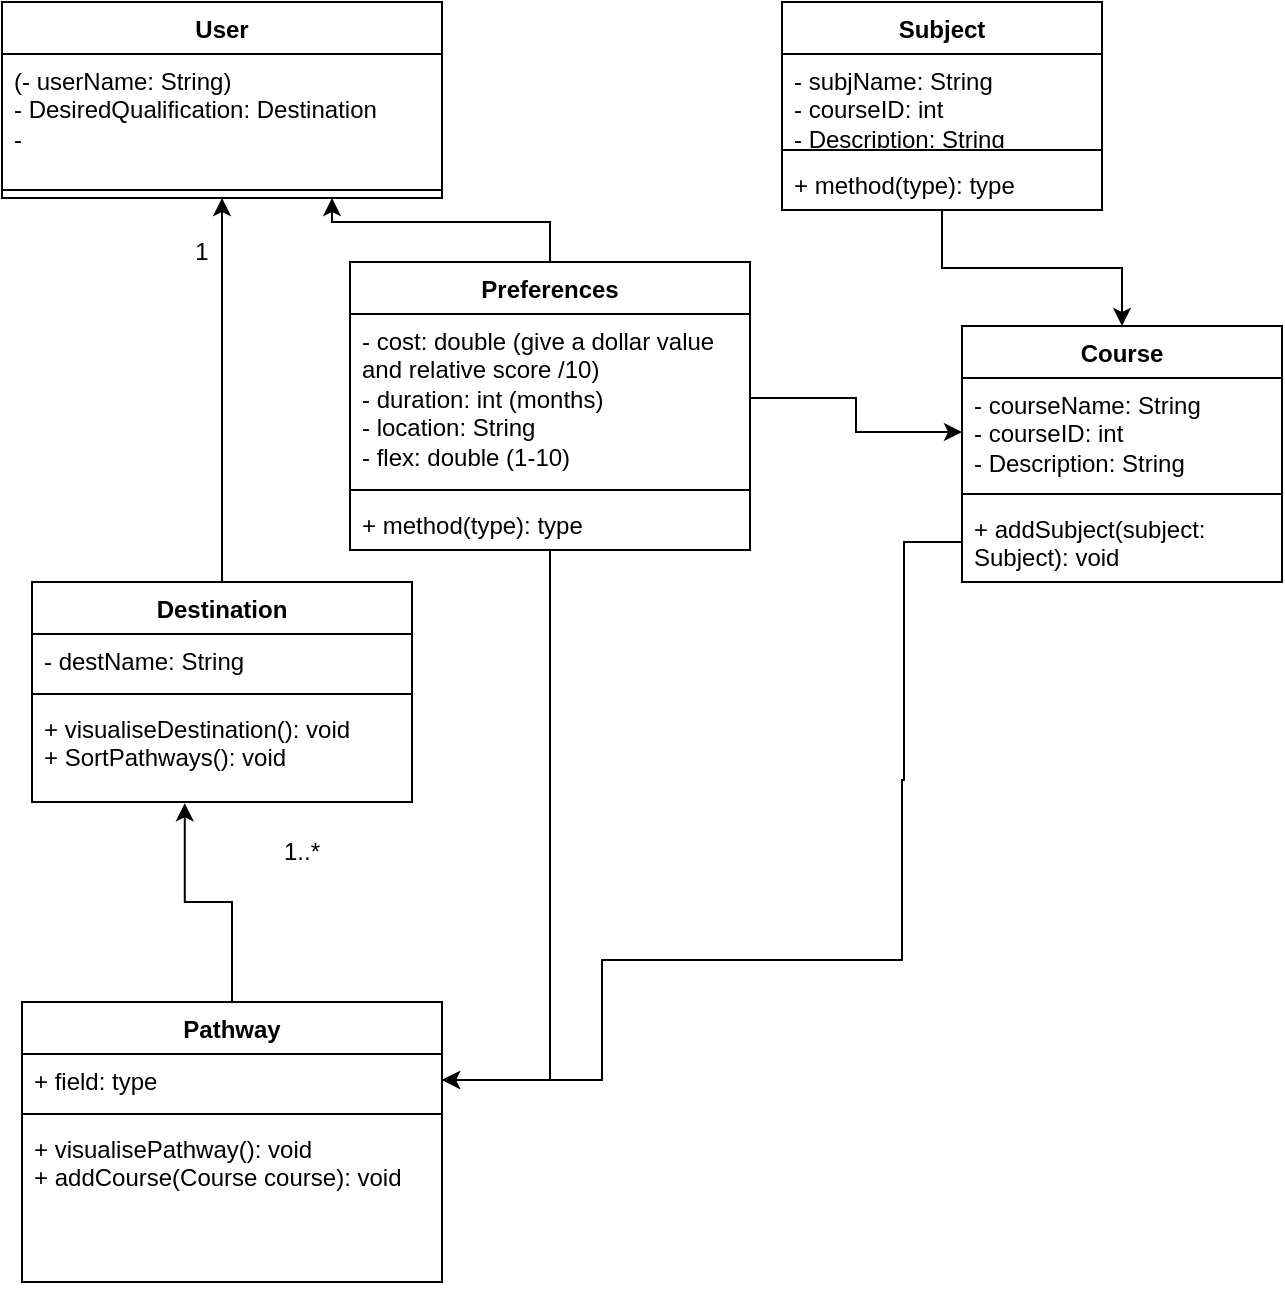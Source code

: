 <mxfile version="21.7.5" type="device">
  <diagram name="Page-1" id="IFw2bmXu0UwBUXC8Zk4T">
    <mxGraphModel dx="1266" dy="772" grid="1" gridSize="10" guides="1" tooltips="1" connect="1" arrows="1" fold="1" page="1" pageScale="1" pageWidth="827" pageHeight="1169" math="0" shadow="0">
      <root>
        <mxCell id="0" />
        <mxCell id="1" parent="0" />
        <mxCell id="OttJQODtebKqOmHrg439-1" value="User&lt;br&gt;" style="swimlane;fontStyle=1;align=center;verticalAlign=top;childLayout=stackLayout;horizontal=1;startSize=26;horizontalStack=0;resizeParent=1;resizeParentMax=0;resizeLast=0;collapsible=1;marginBottom=0;whiteSpace=wrap;html=1;" parent="1" vertex="1">
          <mxGeometry x="40" y="40" width="220" height="98" as="geometry" />
        </mxCell>
        <mxCell id="OttJQODtebKqOmHrg439-2" value="(- userName: String)&lt;br&gt;- DesiredQualification: Destination&lt;br&gt;-" style="text;strokeColor=none;fillColor=none;align=left;verticalAlign=top;spacingLeft=4;spacingRight=4;overflow=hidden;rotatable=0;points=[[0,0.5],[1,0.5]];portConstraint=eastwest;whiteSpace=wrap;html=1;" parent="OttJQODtebKqOmHrg439-1" vertex="1">
          <mxGeometry y="26" width="220" height="64" as="geometry" />
        </mxCell>
        <mxCell id="OttJQODtebKqOmHrg439-3" value="" style="line;strokeWidth=1;fillColor=none;align=left;verticalAlign=middle;spacingTop=-1;spacingLeft=3;spacingRight=3;rotatable=0;labelPosition=right;points=[];portConstraint=eastwest;strokeColor=inherit;" parent="OttJQODtebKqOmHrg439-1" vertex="1">
          <mxGeometry y="90" width="220" height="8" as="geometry" />
        </mxCell>
        <mxCell id="IzJQ3T-sWinjpMYFl5Ml-9" style="edgeStyle=orthogonalEdgeStyle;rounded=0;orthogonalLoop=1;jettySize=auto;html=1;entryX=0.402;entryY=1.013;entryDx=0;entryDy=0;entryPerimeter=0;" parent="1" source="OttJQODtebKqOmHrg439-5" target="IzJQ3T-sWinjpMYFl5Ml-8" edge="1">
          <mxGeometry relative="1" as="geometry" />
        </mxCell>
        <mxCell id="OttJQODtebKqOmHrg439-5" value="Pathway&lt;br&gt;" style="swimlane;fontStyle=1;align=center;verticalAlign=top;childLayout=stackLayout;horizontal=1;startSize=26;horizontalStack=0;resizeParent=1;resizeParentMax=0;resizeLast=0;collapsible=1;marginBottom=0;whiteSpace=wrap;html=1;" parent="1" vertex="1">
          <mxGeometry x="50" y="540" width="210" height="140" as="geometry" />
        </mxCell>
        <mxCell id="OttJQODtebKqOmHrg439-6" value="+ field: type" style="text;strokeColor=none;fillColor=none;align=left;verticalAlign=top;spacingLeft=4;spacingRight=4;overflow=hidden;rotatable=0;points=[[0,0.5],[1,0.5]];portConstraint=eastwest;whiteSpace=wrap;html=1;" parent="OttJQODtebKqOmHrg439-5" vertex="1">
          <mxGeometry y="26" width="210" height="26" as="geometry" />
        </mxCell>
        <mxCell id="OttJQODtebKqOmHrg439-7" value="" style="line;strokeWidth=1;fillColor=none;align=left;verticalAlign=middle;spacingTop=-1;spacingLeft=3;spacingRight=3;rotatable=0;labelPosition=right;points=[];portConstraint=eastwest;strokeColor=inherit;" parent="OttJQODtebKqOmHrg439-5" vertex="1">
          <mxGeometry y="52" width="210" height="8" as="geometry" />
        </mxCell>
        <mxCell id="OttJQODtebKqOmHrg439-8" value="+ visualisePathway(): void&lt;br&gt;+ addCourse(Course course): void" style="text;strokeColor=none;fillColor=none;align=left;verticalAlign=top;spacingLeft=4;spacingRight=4;overflow=hidden;rotatable=0;points=[[0,0.5],[1,0.5]];portConstraint=eastwest;whiteSpace=wrap;html=1;" parent="OttJQODtebKqOmHrg439-5" vertex="1">
          <mxGeometry y="60" width="210" height="80" as="geometry" />
        </mxCell>
        <mxCell id="OttJQODtebKqOmHrg439-9" value="Course&lt;br&gt;" style="swimlane;fontStyle=1;align=center;verticalAlign=top;childLayout=stackLayout;horizontal=1;startSize=26;horizontalStack=0;resizeParent=1;resizeParentMax=0;resizeLast=0;collapsible=1;marginBottom=0;whiteSpace=wrap;html=1;" parent="1" vertex="1">
          <mxGeometry x="520" y="202" width="160" height="128" as="geometry" />
        </mxCell>
        <mxCell id="OttJQODtebKqOmHrg439-10" value="- courseName: String&lt;br&gt;- courseID: int&lt;br&gt;- Description: String" style="text;strokeColor=none;fillColor=none;align=left;verticalAlign=top;spacingLeft=4;spacingRight=4;overflow=hidden;rotatable=0;points=[[0,0.5],[1,0.5]];portConstraint=eastwest;whiteSpace=wrap;html=1;" parent="OttJQODtebKqOmHrg439-9" vertex="1">
          <mxGeometry y="26" width="160" height="54" as="geometry" />
        </mxCell>
        <mxCell id="OttJQODtebKqOmHrg439-11" value="" style="line;strokeWidth=1;fillColor=none;align=left;verticalAlign=middle;spacingTop=-1;spacingLeft=3;spacingRight=3;rotatable=0;labelPosition=right;points=[];portConstraint=eastwest;strokeColor=inherit;" parent="OttJQODtebKqOmHrg439-9" vertex="1">
          <mxGeometry y="80" width="160" height="8" as="geometry" />
        </mxCell>
        <mxCell id="OttJQODtebKqOmHrg439-12" value="+ addSubject(subject: Subject): void" style="text;strokeColor=none;fillColor=none;align=left;verticalAlign=top;spacingLeft=4;spacingRight=4;overflow=hidden;rotatable=0;points=[[0,0.5],[1,0.5]];portConstraint=eastwest;whiteSpace=wrap;html=1;" parent="OttJQODtebKqOmHrg439-9" vertex="1">
          <mxGeometry y="88" width="160" height="40" as="geometry" />
        </mxCell>
        <mxCell id="OttJQODtebKqOmHrg439-20" style="edgeStyle=orthogonalEdgeStyle;rounded=0;orthogonalLoop=1;jettySize=auto;html=1;entryX=0.5;entryY=0;entryDx=0;entryDy=0;" parent="1" source="OttJQODtebKqOmHrg439-13" target="OttJQODtebKqOmHrg439-9" edge="1">
          <mxGeometry relative="1" as="geometry" />
        </mxCell>
        <mxCell id="OttJQODtebKqOmHrg439-13" value="Subject&lt;br&gt;" style="swimlane;fontStyle=1;align=center;verticalAlign=top;childLayout=stackLayout;horizontal=1;startSize=26;horizontalStack=0;resizeParent=1;resizeParentMax=0;resizeLast=0;collapsible=1;marginBottom=0;whiteSpace=wrap;html=1;" parent="1" vertex="1">
          <mxGeometry x="430" y="40" width="160" height="104" as="geometry" />
        </mxCell>
        <mxCell id="OttJQODtebKqOmHrg439-14" value="- subjName: String&lt;br&gt;- courseID: int&lt;br style=&quot;border-color: var(--border-color);&quot;&gt;- Description: String" style="text;strokeColor=none;fillColor=none;align=left;verticalAlign=top;spacingLeft=4;spacingRight=4;overflow=hidden;rotatable=0;points=[[0,0.5],[1,0.5]];portConstraint=eastwest;whiteSpace=wrap;html=1;" parent="OttJQODtebKqOmHrg439-13" vertex="1">
          <mxGeometry y="26" width="160" height="44" as="geometry" />
        </mxCell>
        <mxCell id="OttJQODtebKqOmHrg439-15" value="" style="line;strokeWidth=1;fillColor=none;align=left;verticalAlign=middle;spacingTop=-1;spacingLeft=3;spacingRight=3;rotatable=0;labelPosition=right;points=[];portConstraint=eastwest;strokeColor=inherit;" parent="OttJQODtebKqOmHrg439-13" vertex="1">
          <mxGeometry y="70" width="160" height="8" as="geometry" />
        </mxCell>
        <mxCell id="OttJQODtebKqOmHrg439-16" value="+ method(type): type" style="text;strokeColor=none;fillColor=none;align=left;verticalAlign=top;spacingLeft=4;spacingRight=4;overflow=hidden;rotatable=0;points=[[0,0.5],[1,0.5]];portConstraint=eastwest;whiteSpace=wrap;html=1;" parent="OttJQODtebKqOmHrg439-13" vertex="1">
          <mxGeometry y="78" width="160" height="26" as="geometry" />
        </mxCell>
        <mxCell id="OttJQODtebKqOmHrg439-19" style="edgeStyle=orthogonalEdgeStyle;rounded=0;orthogonalLoop=1;jettySize=auto;html=1;entryX=1;entryY=0.5;entryDx=0;entryDy=0;" parent="1" source="OttJQODtebKqOmHrg439-12" target="OttJQODtebKqOmHrg439-6" edge="1">
          <mxGeometry relative="1" as="geometry">
            <mxPoint x="363" y="429.059" as="sourcePoint" />
            <Array as="points">
              <mxPoint x="491" y="429" />
              <mxPoint x="490" y="429" />
              <mxPoint x="490" y="519" />
              <mxPoint x="340" y="519" />
              <mxPoint x="340" y="579" />
            </Array>
          </mxGeometry>
        </mxCell>
        <mxCell id="IzJQ3T-sWinjpMYFl5Ml-10" style="edgeStyle=orthogonalEdgeStyle;rounded=0;orthogonalLoop=1;jettySize=auto;html=1;entryX=0.5;entryY=1;entryDx=0;entryDy=0;" parent="1" source="IzJQ3T-sWinjpMYFl5Ml-5" target="OttJQODtebKqOmHrg439-1" edge="1">
          <mxGeometry relative="1" as="geometry" />
        </mxCell>
        <mxCell id="IzJQ3T-sWinjpMYFl5Ml-5" value="Destination" style="swimlane;fontStyle=1;align=center;verticalAlign=top;childLayout=stackLayout;horizontal=1;startSize=26;horizontalStack=0;resizeParent=1;resizeParentMax=0;resizeLast=0;collapsible=1;marginBottom=0;whiteSpace=wrap;html=1;" parent="1" vertex="1">
          <mxGeometry x="55" y="330" width="190" height="110" as="geometry" />
        </mxCell>
        <mxCell id="IzJQ3T-sWinjpMYFl5Ml-6" value="- destName: String" style="text;strokeColor=none;fillColor=none;align=left;verticalAlign=top;spacingLeft=4;spacingRight=4;overflow=hidden;rotatable=0;points=[[0,0.5],[1,0.5]];portConstraint=eastwest;whiteSpace=wrap;html=1;" parent="IzJQ3T-sWinjpMYFl5Ml-5" vertex="1">
          <mxGeometry y="26" width="190" height="26" as="geometry" />
        </mxCell>
        <mxCell id="IzJQ3T-sWinjpMYFl5Ml-7" value="" style="line;strokeWidth=1;fillColor=none;align=left;verticalAlign=middle;spacingTop=-1;spacingLeft=3;spacingRight=3;rotatable=0;labelPosition=right;points=[];portConstraint=eastwest;strokeColor=inherit;" parent="IzJQ3T-sWinjpMYFl5Ml-5" vertex="1">
          <mxGeometry y="52" width="190" height="8" as="geometry" />
        </mxCell>
        <mxCell id="IzJQ3T-sWinjpMYFl5Ml-8" value="+ visualiseDestination(): void&lt;br&gt;+ SortPathways(): void" style="text;strokeColor=none;fillColor=none;align=left;verticalAlign=top;spacingLeft=4;spacingRight=4;overflow=hidden;rotatable=0;points=[[0,0.5],[1,0.5]];portConstraint=eastwest;whiteSpace=wrap;html=1;" parent="IzJQ3T-sWinjpMYFl5Ml-5" vertex="1">
          <mxGeometry y="60" width="190" height="50" as="geometry" />
        </mxCell>
        <mxCell id="IzJQ3T-sWinjpMYFl5Ml-11" value="1" style="text;html=1;strokeColor=none;fillColor=none;align=center;verticalAlign=middle;whiteSpace=wrap;rounded=0;" parent="1" vertex="1">
          <mxGeometry x="110" y="150" width="60" height="30" as="geometry" />
        </mxCell>
        <mxCell id="IzJQ3T-sWinjpMYFl5Ml-12" value="1..*" style="text;html=1;strokeColor=none;fillColor=none;align=center;verticalAlign=middle;whiteSpace=wrap;rounded=0;" parent="1" vertex="1">
          <mxGeometry x="160" y="450" width="60" height="30" as="geometry" />
        </mxCell>
        <mxCell id="IzJQ3T-sWinjpMYFl5Ml-19" style="edgeStyle=orthogonalEdgeStyle;rounded=0;orthogonalLoop=1;jettySize=auto;html=1;entryX=0.75;entryY=1;entryDx=0;entryDy=0;" parent="1" source="IzJQ3T-sWinjpMYFl5Ml-13" target="OttJQODtebKqOmHrg439-1" edge="1">
          <mxGeometry relative="1" as="geometry" />
        </mxCell>
        <mxCell id="IzJQ3T-sWinjpMYFl5Ml-20" style="edgeStyle=orthogonalEdgeStyle;rounded=0;orthogonalLoop=1;jettySize=auto;html=1;entryX=1;entryY=0.5;entryDx=0;entryDy=0;" parent="1" source="IzJQ3T-sWinjpMYFl5Ml-13" target="OttJQODtebKqOmHrg439-6" edge="1">
          <mxGeometry relative="1" as="geometry" />
        </mxCell>
        <mxCell id="IzJQ3T-sWinjpMYFl5Ml-13" value="Preferences" style="swimlane;fontStyle=1;align=center;verticalAlign=top;childLayout=stackLayout;horizontal=1;startSize=26;horizontalStack=0;resizeParent=1;resizeParentMax=0;resizeLast=0;collapsible=1;marginBottom=0;whiteSpace=wrap;html=1;" parent="1" vertex="1">
          <mxGeometry x="214" y="170" width="200" height="144" as="geometry" />
        </mxCell>
        <mxCell id="IzJQ3T-sWinjpMYFl5Ml-14" value="- cost: double (give a dollar value and relative score /10)&lt;br&gt;- duration: int (months)&lt;br&gt;- location: String&lt;br&gt;- flex: double (1-10)&amp;nbsp;" style="text;strokeColor=none;fillColor=none;align=left;verticalAlign=top;spacingLeft=4;spacingRight=4;overflow=hidden;rotatable=0;points=[[0,0.5],[1,0.5]];portConstraint=eastwest;whiteSpace=wrap;html=1;" parent="IzJQ3T-sWinjpMYFl5Ml-13" vertex="1">
          <mxGeometry y="26" width="200" height="84" as="geometry" />
        </mxCell>
        <mxCell id="IzJQ3T-sWinjpMYFl5Ml-15" value="" style="line;strokeWidth=1;fillColor=none;align=left;verticalAlign=middle;spacingTop=-1;spacingLeft=3;spacingRight=3;rotatable=0;labelPosition=right;points=[];portConstraint=eastwest;strokeColor=inherit;" parent="IzJQ3T-sWinjpMYFl5Ml-13" vertex="1">
          <mxGeometry y="110" width="200" height="8" as="geometry" />
        </mxCell>
        <mxCell id="IzJQ3T-sWinjpMYFl5Ml-16" value="+ method(type): type" style="text;strokeColor=none;fillColor=none;align=left;verticalAlign=top;spacingLeft=4;spacingRight=4;overflow=hidden;rotatable=0;points=[[0,0.5],[1,0.5]];portConstraint=eastwest;whiteSpace=wrap;html=1;" parent="IzJQ3T-sWinjpMYFl5Ml-13" vertex="1">
          <mxGeometry y="118" width="200" height="26" as="geometry" />
        </mxCell>
        <mxCell id="IzJQ3T-sWinjpMYFl5Ml-18" style="edgeStyle=orthogonalEdgeStyle;rounded=0;orthogonalLoop=1;jettySize=auto;html=1;entryX=0;entryY=0.5;entryDx=0;entryDy=0;" parent="1" source="IzJQ3T-sWinjpMYFl5Ml-14" target="OttJQODtebKqOmHrg439-10" edge="1">
          <mxGeometry relative="1" as="geometry" />
        </mxCell>
      </root>
    </mxGraphModel>
  </diagram>
</mxfile>
